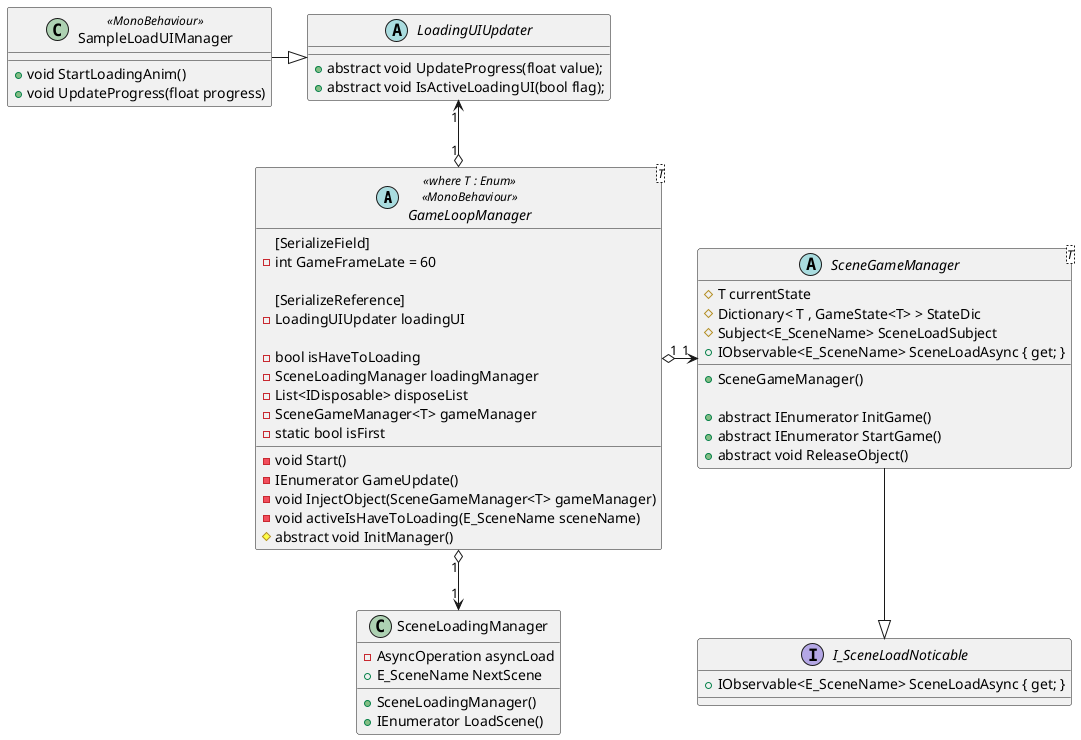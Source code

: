 @startuml GameLoopManager


    abstract GameLoopManager <T> <<where T : Enum>><<MonoBehaviour>>{
        [SerializeField]
        - int GameFrameLate = 60

        [SerializeReference]
        - LoadingUIUpdater loadingUI

        - bool isHaveToLoading
        - SceneLoadingManager loadingManager
        - List<IDisposable> disposeList
        - SceneGameManager<T> gameManager
        - static bool isFirst

        - void Start()
        - IEnumerator GameUpdate()
        - void InjectObject(SceneGameManager<T> gameManager)
        - void activeIsHaveToLoading(E_SceneName sceneName)
        # abstract void InitManager()
    }

    abstract class SceneGameManager<T>{
        # T currentState
        # Dictionary< T , GameState<T> > StateDic
        # Subject<E_SceneName> SceneLoadSubject
        + IObservable<E_SceneName> SceneLoadAsync { get; }

        + SceneGameManager()

        + abstract IEnumerator InitGame()
        + abstract IEnumerator StartGame()
        + abstract void ReleaseObject()
    }

    class SceneLoadingManager{
        - AsyncOperation asyncLoad
        + E_SceneName NextScene

        + SceneLoadingManager()
        + IEnumerator LoadScene()
    }

    class SampleLoadUIManager <<MonoBehaviour>>{
        + void StartLoadingAnim()
        + void UpdateProgress(float progress)
    }

    abstract class LoadingUIUpdater{
        + abstract void UpdateProgress(float value);
        + abstract void IsActiveLoadingUI(bool flag);
    }

    interface I_SceneLoadNoticable{
        + IObservable<E_SceneName> SceneLoadAsync { get; }
    }



    GameLoopManager "1" o-right-> "1" SceneGameManager
    GameLoopManager "1" o-down-> "1" SceneLoadingManager
    GameLoopManager "1" o-up-> "1" LoadingUIUpdater

    SceneGameManager --|> I_SceneLoadNoticable

    SampleLoadUIManager -right-|> LoadingUIUpdater
    


@enduml
